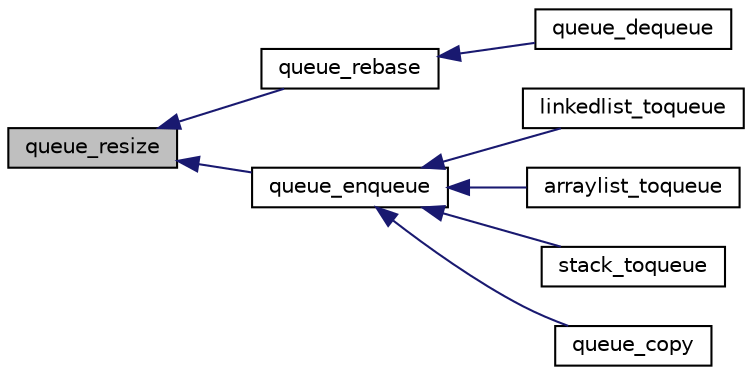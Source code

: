digraph "queue_resize"
{
 // INTERACTIVE_SVG=YES
  edge [fontname="Helvetica",fontsize="10",labelfontname="Helvetica",labelfontsize="10"];
  node [fontname="Helvetica",fontsize="10",shape=record];
  rankdir="LR";
  Node1 [label="queue_resize",height=0.2,width=0.4,color="black", fillcolor="grey75", style="filled", fontcolor="black"];
  Node1 -> Node2 [dir="back",color="midnightblue",fontsize="10",style="solid",fontname="Helvetica"];
  Node2 [label="queue_rebase",height=0.2,width=0.4,color="black", fillcolor="white", style="filled",URL="$queue_8h.html#a3ff938294eb518d999e7174526725204"];
  Node2 -> Node3 [dir="back",color="midnightblue",fontsize="10",style="solid",fontname="Helvetica"];
  Node3 [label="queue_dequeue",height=0.2,width=0.4,color="black", fillcolor="white", style="filled",URL="$queue_8h.html#a059d68711525c149ccf2361f360537e9"];
  Node1 -> Node4 [dir="back",color="midnightblue",fontsize="10",style="solid",fontname="Helvetica"];
  Node4 [label="queue_enqueue",height=0.2,width=0.4,color="black", fillcolor="white", style="filled",URL="$queue_8h.html#aaa5f0c1b3065281d9f8b89c7e3279ed9"];
  Node4 -> Node5 [dir="back",color="midnightblue",fontsize="10",style="solid",fontname="Helvetica"];
  Node5 [label="linkedlist_toqueue",height=0.2,width=0.4,color="black", fillcolor="white", style="filled",URL="$conversions_8h.html#a10809d1f437a2e27860933effc8861c8"];
  Node4 -> Node6 [dir="back",color="midnightblue",fontsize="10",style="solid",fontname="Helvetica"];
  Node6 [label="arraylist_toqueue",height=0.2,width=0.4,color="black", fillcolor="white", style="filled",URL="$conversions_8h.html#ae259c843702705676bb721ce24b23aca"];
  Node4 -> Node7 [dir="back",color="midnightblue",fontsize="10",style="solid",fontname="Helvetica"];
  Node7 [label="stack_toqueue",height=0.2,width=0.4,color="black", fillcolor="white", style="filled",URL="$conversions_8h.html#a5981c0f1af9b353e6500f0375bde8d5b"];
  Node4 -> Node8 [dir="back",color="midnightblue",fontsize="10",style="solid",fontname="Helvetica"];
  Node8 [label="queue_copy",height=0.2,width=0.4,color="black", fillcolor="white", style="filled",URL="$queue_8h.html#ab524fc59bf0d3930f62844e9620e712a"];
}
